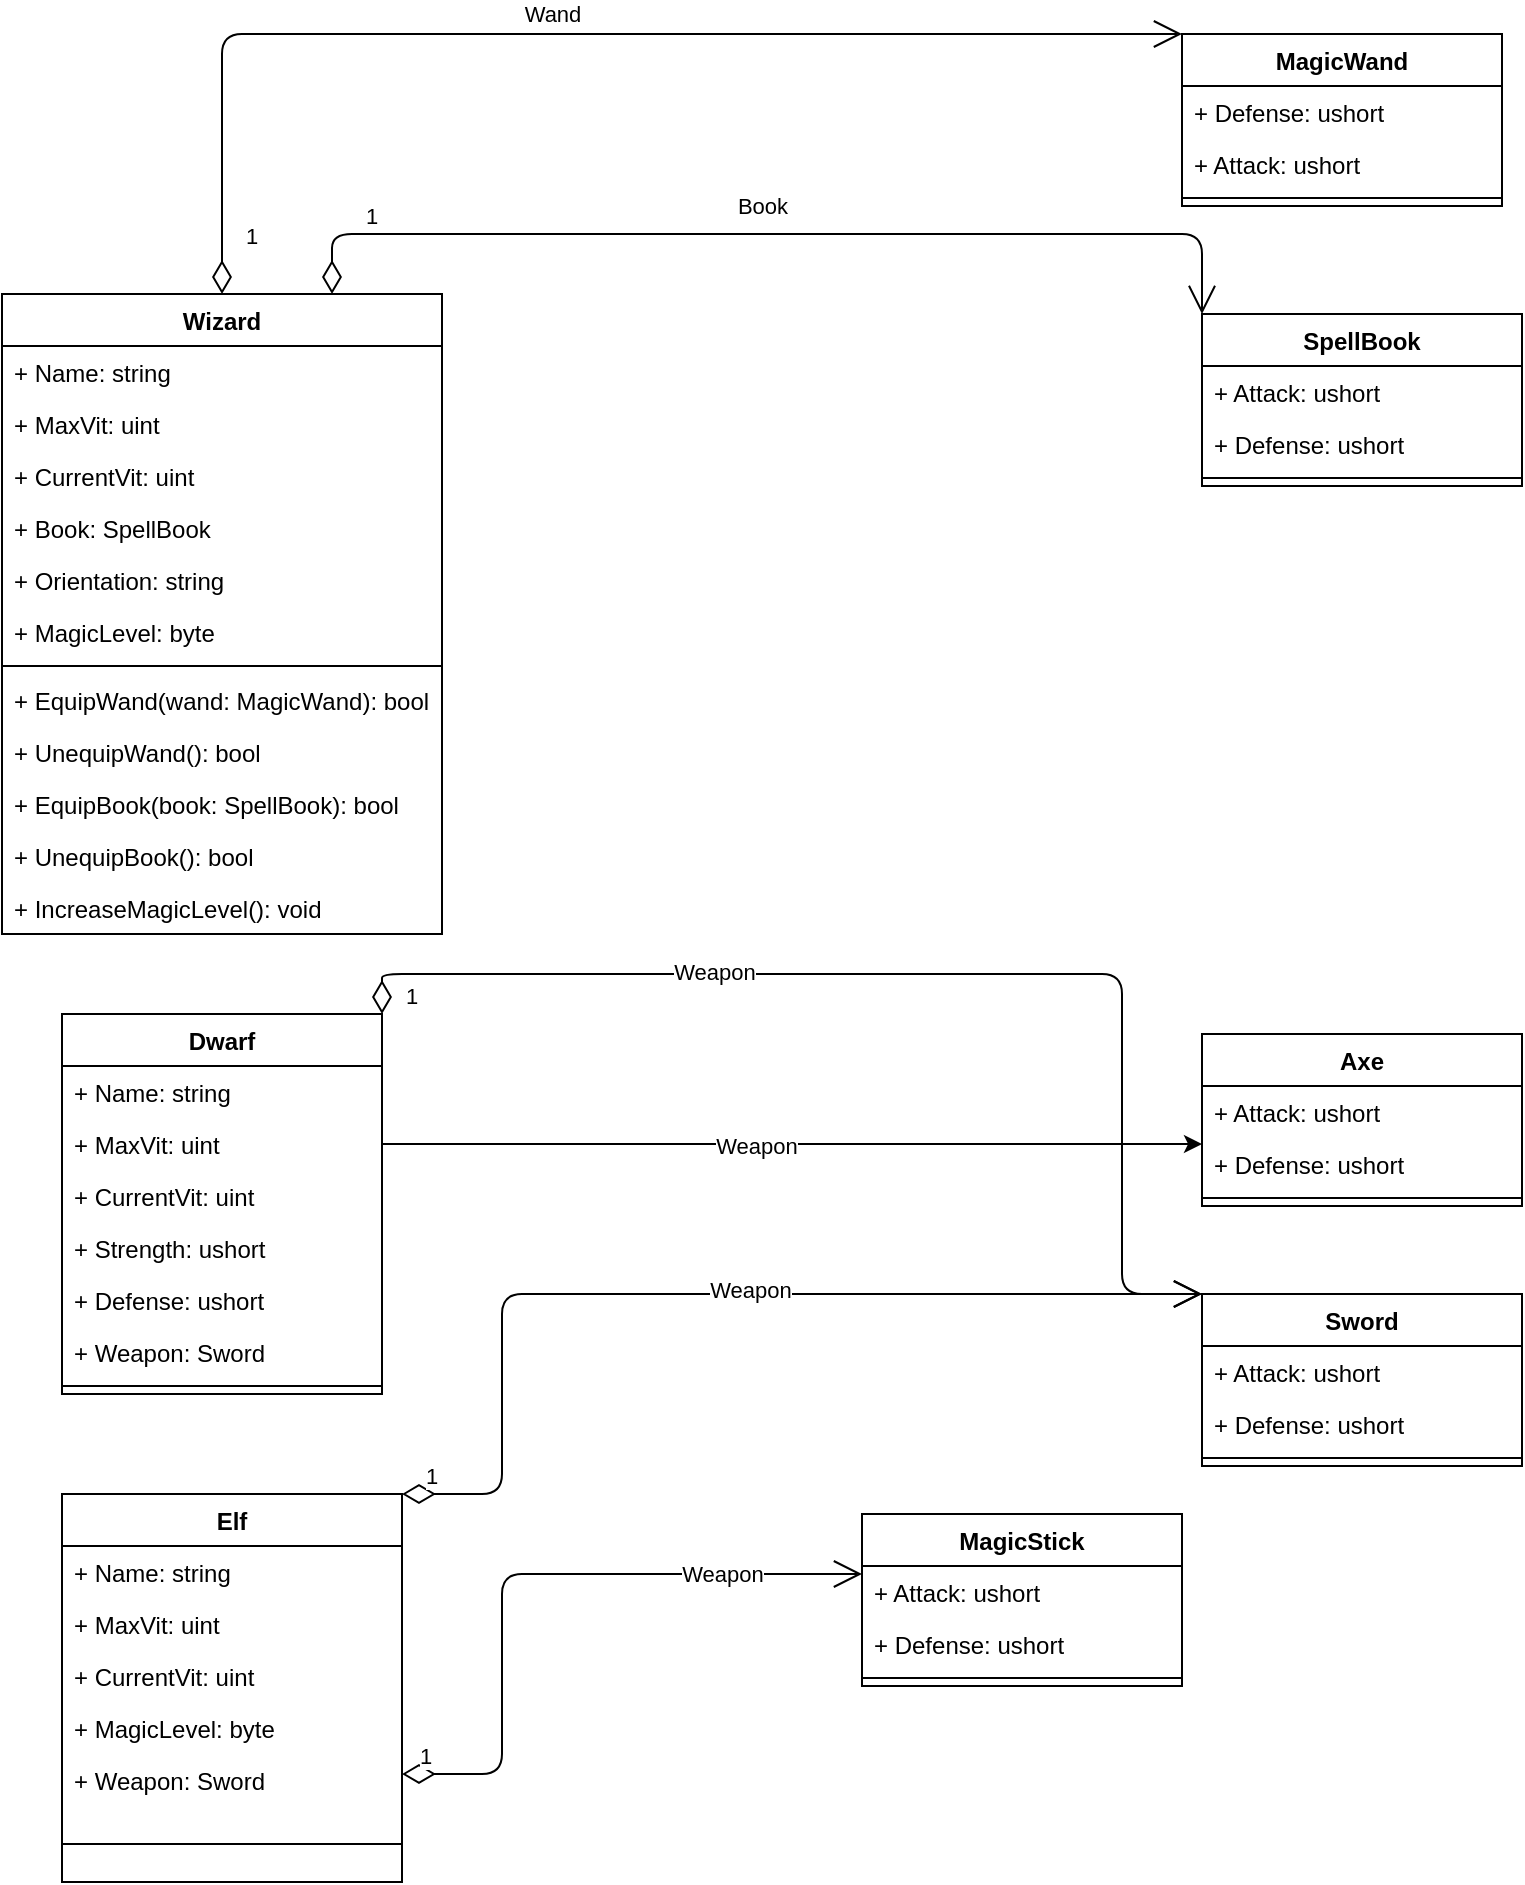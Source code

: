 <mxfile>
    <diagram id="q3su5e_mNZvqEO0EUkKi" name="Page-1">
        <mxGraphModel dx="569" dy="1687" grid="1" gridSize="10" guides="1" tooltips="1" connect="1" arrows="1" fold="1" page="1" pageScale="1" pageWidth="827" pageHeight="1169" math="0" shadow="0">
            <root>
                <mxCell id="0"/>
                <mxCell id="1" parent="0"/>
                <mxCell id="DfV67dtDx3wEj1eyCSDH-1" value="Dwarf" style="swimlane;fontStyle=1;align=center;verticalAlign=top;childLayout=stackLayout;horizontal=1;startSize=26;horizontalStack=0;resizeParent=1;resizeParentMax=0;resizeLast=0;collapsible=1;marginBottom=0;" parent="1" vertex="1">
                    <mxGeometry x="40" y="370" width="160" height="190" as="geometry"/>
                </mxCell>
                <mxCell id="42" value="+ Name: string" style="text;strokeColor=none;fillColor=none;align=left;verticalAlign=top;spacingLeft=4;spacingRight=4;overflow=hidden;rotatable=0;points=[[0,0.5],[1,0.5]];portConstraint=eastwest;" parent="DfV67dtDx3wEj1eyCSDH-1" vertex="1">
                    <mxGeometry y="26" width="160" height="26" as="geometry"/>
                </mxCell>
                <mxCell id="9" value="+ MaxVit: uint" style="text;strokeColor=none;fillColor=none;align=left;verticalAlign=top;spacingLeft=4;spacingRight=4;overflow=hidden;rotatable=0;points=[[0,0.5],[1,0.5]];portConstraint=eastwest;" parent="DfV67dtDx3wEj1eyCSDH-1" vertex="1">
                    <mxGeometry y="52" width="160" height="26" as="geometry"/>
                </mxCell>
                <mxCell id="10" value="+ CurrentVit: uint" style="text;strokeColor=none;fillColor=none;align=left;verticalAlign=top;spacingLeft=4;spacingRight=4;overflow=hidden;rotatable=0;points=[[0,0.5],[1,0.5]];portConstraint=eastwest;" parent="DfV67dtDx3wEj1eyCSDH-1" vertex="1">
                    <mxGeometry y="78" width="160" height="26" as="geometry"/>
                </mxCell>
                <mxCell id="DfV67dtDx3wEj1eyCSDH-2" value="+ Strength: ushort" style="text;strokeColor=none;fillColor=none;align=left;verticalAlign=top;spacingLeft=4;spacingRight=4;overflow=hidden;rotatable=0;points=[[0,0.5],[1,0.5]];portConstraint=eastwest;" parent="DfV67dtDx3wEj1eyCSDH-1" vertex="1">
                    <mxGeometry y="104" width="160" height="26" as="geometry"/>
                </mxCell>
                <mxCell id="DfV67dtDx3wEj1eyCSDH-4" value="+ Defense: ushort" style="text;strokeColor=none;fillColor=none;align=left;verticalAlign=top;spacingLeft=4;spacingRight=4;overflow=hidden;rotatable=0;points=[[0,0.5],[1,0.5]];portConstraint=eastwest;" parent="DfV67dtDx3wEj1eyCSDH-1" vertex="1">
                    <mxGeometry y="130" width="160" height="26" as="geometry"/>
                </mxCell>
                <mxCell id="3" value="+ Weapon: Sword" style="text;strokeColor=none;fillColor=none;align=left;verticalAlign=top;spacingLeft=4;spacingRight=4;overflow=hidden;rotatable=0;points=[[0,0.5],[1,0.5]];portConstraint=eastwest;" parent="DfV67dtDx3wEj1eyCSDH-1" vertex="1">
                    <mxGeometry y="156" width="160" height="26" as="geometry"/>
                </mxCell>
                <mxCell id="DfV67dtDx3wEj1eyCSDH-3" value="" style="line;strokeWidth=1;fillColor=none;align=left;verticalAlign=middle;spacingTop=-1;spacingLeft=3;spacingRight=3;rotatable=0;labelPosition=right;points=[];portConstraint=eastwest;" parent="DfV67dtDx3wEj1eyCSDH-1" vertex="1">
                    <mxGeometry y="182" width="160" height="8" as="geometry"/>
                </mxCell>
                <mxCell id="DfV67dtDx3wEj1eyCSDH-5" value="Wizard" style="swimlane;fontStyle=1;align=center;verticalAlign=top;childLayout=stackLayout;horizontal=1;startSize=26;horizontalStack=0;resizeParent=1;resizeParentMax=0;resizeLast=0;collapsible=1;marginBottom=0;" parent="1" vertex="1">
                    <mxGeometry x="10" y="10" width="220" height="320" as="geometry"/>
                </mxCell>
                <mxCell id="43" value="+ Name: string" style="text;strokeColor=none;fillColor=none;align=left;verticalAlign=top;spacingLeft=4;spacingRight=4;overflow=hidden;rotatable=0;points=[[0,0.5],[1,0.5]];portConstraint=eastwest;" parent="DfV67dtDx3wEj1eyCSDH-5" vertex="1">
                    <mxGeometry y="26" width="220" height="26" as="geometry"/>
                </mxCell>
                <mxCell id="5" value="+ MaxVit: uint" style="text;strokeColor=none;fillColor=none;align=left;verticalAlign=top;spacingLeft=4;spacingRight=4;overflow=hidden;rotatable=0;points=[[0,0.5],[1,0.5]];portConstraint=eastwest;" parent="DfV67dtDx3wEj1eyCSDH-5" vertex="1">
                    <mxGeometry y="52" width="220" height="26" as="geometry"/>
                </mxCell>
                <mxCell id="6" value="+ CurrentVit: uint" style="text;strokeColor=none;fillColor=none;align=left;verticalAlign=top;spacingLeft=4;spacingRight=4;overflow=hidden;rotatable=0;points=[[0,0.5],[1,0.5]];portConstraint=eastwest;" parent="DfV67dtDx3wEj1eyCSDH-5" vertex="1">
                    <mxGeometry y="78" width="220" height="26" as="geometry"/>
                </mxCell>
                <mxCell id="DfV67dtDx3wEj1eyCSDH-16" value="+ Book: SpellBook" style="text;strokeColor=none;fillColor=none;align=left;verticalAlign=top;spacingLeft=4;spacingRight=4;overflow=hidden;rotatable=0;points=[[0,0.5],[1,0.5]];portConstraint=eastwest;" parent="DfV67dtDx3wEj1eyCSDH-5" vertex="1">
                    <mxGeometry y="104" width="220" height="26" as="geometry"/>
                </mxCell>
                <mxCell id="DfV67dtDx3wEj1eyCSDH-19" value="+ Orientation: string" style="text;strokeColor=none;fillColor=none;align=left;verticalAlign=top;spacingLeft=4;spacingRight=4;overflow=hidden;rotatable=0;points=[[0,0.5],[1,0.5]];portConstraint=eastwest;" parent="DfV67dtDx3wEj1eyCSDH-5" vertex="1">
                    <mxGeometry y="130" width="220" height="26" as="geometry"/>
                </mxCell>
                <mxCell id="DfV67dtDx3wEj1eyCSDH-20" value="+ MagicLevel: byte" style="text;strokeColor=none;fillColor=none;align=left;verticalAlign=top;spacingLeft=4;spacingRight=4;overflow=hidden;rotatable=0;points=[[0,0.5],[1,0.5]];portConstraint=eastwest;" parent="DfV67dtDx3wEj1eyCSDH-5" vertex="1">
                    <mxGeometry y="156" width="220" height="26" as="geometry"/>
                </mxCell>
                <mxCell id="DfV67dtDx3wEj1eyCSDH-7" value="" style="line;strokeWidth=1;fillColor=none;align=left;verticalAlign=middle;spacingTop=-1;spacingLeft=3;spacingRight=3;rotatable=0;labelPosition=right;points=[];portConstraint=eastwest;" parent="DfV67dtDx3wEj1eyCSDH-5" vertex="1">
                    <mxGeometry y="182" width="220" height="8" as="geometry"/>
                </mxCell>
                <mxCell id="DfV67dtDx3wEj1eyCSDH-8" value="+ EquipWand(wand: MagicWand): bool" style="text;strokeColor=none;fillColor=none;align=left;verticalAlign=top;spacingLeft=4;spacingRight=4;overflow=hidden;rotatable=0;points=[[0,0.5],[1,0.5]];portConstraint=eastwest;" parent="DfV67dtDx3wEj1eyCSDH-5" vertex="1">
                    <mxGeometry y="190" width="220" height="26" as="geometry"/>
                </mxCell>
                <mxCell id="DfV67dtDx3wEj1eyCSDH-15" value="+ UnequipWand(): bool" style="text;strokeColor=none;fillColor=none;align=left;verticalAlign=top;spacingLeft=4;spacingRight=4;overflow=hidden;rotatable=0;points=[[0,0.5],[1,0.5]];portConstraint=eastwest;" parent="DfV67dtDx3wEj1eyCSDH-5" vertex="1">
                    <mxGeometry y="216" width="220" height="26" as="geometry"/>
                </mxCell>
                <mxCell id="DfV67dtDx3wEj1eyCSDH-17" value="+ EquipBook(book: SpellBook): bool" style="text;strokeColor=none;fillColor=none;align=left;verticalAlign=top;spacingLeft=4;spacingRight=4;overflow=hidden;rotatable=0;points=[[0,0.5],[1,0.5]];portConstraint=eastwest;" parent="DfV67dtDx3wEj1eyCSDH-5" vertex="1">
                    <mxGeometry y="242" width="220" height="26" as="geometry"/>
                </mxCell>
                <mxCell id="DfV67dtDx3wEj1eyCSDH-18" value="+ UnequipBook(): bool" style="text;strokeColor=none;fillColor=none;align=left;verticalAlign=top;spacingLeft=4;spacingRight=4;overflow=hidden;rotatable=0;points=[[0,0.5],[1,0.5]];portConstraint=eastwest;" parent="DfV67dtDx3wEj1eyCSDH-5" vertex="1">
                    <mxGeometry y="268" width="220" height="26" as="geometry"/>
                </mxCell>
                <mxCell id="DfV67dtDx3wEj1eyCSDH-21" value="+ IncreaseMagicLevel(): void" style="text;strokeColor=none;fillColor=none;align=left;verticalAlign=top;spacingLeft=4;spacingRight=4;overflow=hidden;rotatable=0;points=[[0,0.5],[1,0.5]];portConstraint=eastwest;" parent="DfV67dtDx3wEj1eyCSDH-5" vertex="1">
                    <mxGeometry y="294" width="220" height="26" as="geometry"/>
                </mxCell>
                <mxCell id="DfV67dtDx3wEj1eyCSDH-9" value="Elf" style="swimlane;fontStyle=1;align=center;verticalAlign=top;childLayout=stackLayout;horizontal=1;startSize=26;horizontalStack=0;resizeParent=1;resizeParentMax=0;resizeLast=0;collapsible=1;marginBottom=0;" parent="1" vertex="1">
                    <mxGeometry x="40" y="610" width="170" height="194" as="geometry"/>
                </mxCell>
                <mxCell id="44" value="+ Name: string" style="text;strokeColor=none;fillColor=none;align=left;verticalAlign=top;spacingLeft=4;spacingRight=4;overflow=hidden;rotatable=0;points=[[0,0.5],[1,0.5]];portConstraint=eastwest;" parent="DfV67dtDx3wEj1eyCSDH-9" vertex="1">
                    <mxGeometry y="26" width="170" height="26" as="geometry"/>
                </mxCell>
                <mxCell id="7" value="+ MaxVit: uint" style="text;strokeColor=none;fillColor=none;align=left;verticalAlign=top;spacingLeft=4;spacingRight=4;overflow=hidden;rotatable=0;points=[[0,0.5],[1,0.5]];portConstraint=eastwest;" parent="DfV67dtDx3wEj1eyCSDH-9" vertex="1">
                    <mxGeometry y="52" width="170" height="26" as="geometry"/>
                </mxCell>
                <mxCell id="8" value="+ CurrentVit: uint" style="text;strokeColor=none;fillColor=none;align=left;verticalAlign=top;spacingLeft=4;spacingRight=4;overflow=hidden;rotatable=0;points=[[0,0.5],[1,0.5]];portConstraint=eastwest;" parent="DfV67dtDx3wEj1eyCSDH-9" vertex="1">
                    <mxGeometry y="78" width="170" height="26" as="geometry"/>
                </mxCell>
                <mxCell id="DfV67dtDx3wEj1eyCSDH-22" value="+ MagicLevel: byte" style="text;strokeColor=none;fillColor=none;align=left;verticalAlign=top;spacingLeft=4;spacingRight=4;overflow=hidden;rotatable=0;points=[[0,0.5],[1,0.5]];portConstraint=eastwest;" parent="DfV67dtDx3wEj1eyCSDH-9" vertex="1">
                    <mxGeometry y="104" width="170" height="26" as="geometry"/>
                </mxCell>
                <mxCell id="DfV67dtDx3wEj1eyCSDH-23" value="+ Weapon: Sword" style="text;strokeColor=none;fillColor=none;align=left;verticalAlign=top;spacingLeft=4;spacingRight=4;overflow=hidden;rotatable=0;points=[[0,0.5],[1,0.5]];portConstraint=eastwest;" parent="DfV67dtDx3wEj1eyCSDH-9" vertex="1">
                    <mxGeometry y="130" width="170" height="26" as="geometry"/>
                </mxCell>
                <mxCell id="DfV67dtDx3wEj1eyCSDH-11" value="" style="line;strokeWidth=1;fillColor=none;align=left;verticalAlign=middle;spacingTop=-1;spacingLeft=3;spacingRight=3;rotatable=0;labelPosition=right;points=[];portConstraint=eastwest;" parent="DfV67dtDx3wEj1eyCSDH-9" vertex="1">
                    <mxGeometry y="156" width="170" height="38" as="geometry"/>
                </mxCell>
                <mxCell id="11" value="MagicWand" style="swimlane;fontStyle=1;align=center;verticalAlign=top;childLayout=stackLayout;horizontal=1;startSize=26;horizontalStack=0;resizeParent=1;resizeParentMax=0;resizeLast=0;collapsible=1;marginBottom=0;" parent="1" vertex="1">
                    <mxGeometry x="600" y="-120" width="160" height="86" as="geometry"/>
                </mxCell>
                <mxCell id="15" value="+ Defense: ushort" style="text;strokeColor=none;fillColor=none;align=left;verticalAlign=top;spacingLeft=4;spacingRight=4;overflow=hidden;rotatable=0;points=[[0,0.5],[1,0.5]];portConstraint=eastwest;" parent="11" vertex="1">
                    <mxGeometry y="26" width="160" height="26" as="geometry"/>
                </mxCell>
                <mxCell id="12" value="+ Attack: ushort" style="text;strokeColor=none;fillColor=none;align=left;verticalAlign=top;spacingLeft=4;spacingRight=4;overflow=hidden;rotatable=0;points=[[0,0.5],[1,0.5]];portConstraint=eastwest;" parent="11" vertex="1">
                    <mxGeometry y="52" width="160" height="26" as="geometry"/>
                </mxCell>
                <mxCell id="13" value="" style="line;strokeWidth=1;fillColor=none;align=left;verticalAlign=middle;spacingTop=-1;spacingLeft=3;spacingRight=3;rotatable=0;labelPosition=right;points=[];portConstraint=eastwest;" parent="11" vertex="1">
                    <mxGeometry y="78" width="160" height="8" as="geometry"/>
                </mxCell>
                <mxCell id="16" value="Sword" style="swimlane;fontStyle=1;align=center;verticalAlign=top;childLayout=stackLayout;horizontal=1;startSize=26;horizontalStack=0;resizeParent=1;resizeParentMax=0;resizeLast=0;collapsible=1;marginBottom=0;" parent="1" vertex="1">
                    <mxGeometry x="610" y="510" width="160" height="86" as="geometry"/>
                </mxCell>
                <mxCell id="17" value="+ Attack: ushort" style="text;strokeColor=none;fillColor=none;align=left;verticalAlign=top;spacingLeft=4;spacingRight=4;overflow=hidden;rotatable=0;points=[[0,0.5],[1,0.5]];portConstraint=eastwest;" parent="16" vertex="1">
                    <mxGeometry y="26" width="160" height="26" as="geometry"/>
                </mxCell>
                <mxCell id="18" value="+ Defense: ushort" style="text;strokeColor=none;fillColor=none;align=left;verticalAlign=top;spacingLeft=4;spacingRight=4;overflow=hidden;rotatable=0;points=[[0,0.5],[1,0.5]];portConstraint=eastwest;" parent="16" vertex="1">
                    <mxGeometry y="52" width="160" height="26" as="geometry"/>
                </mxCell>
                <mxCell id="19" value="" style="line;strokeWidth=1;fillColor=none;align=left;verticalAlign=middle;spacingTop=-1;spacingLeft=3;spacingRight=3;rotatable=0;labelPosition=right;points=[];portConstraint=eastwest;" parent="16" vertex="1">
                    <mxGeometry y="78" width="160" height="8" as="geometry"/>
                </mxCell>
                <mxCell id="20" value="SpellBook" style="swimlane;fontStyle=1;align=center;verticalAlign=top;childLayout=stackLayout;horizontal=1;startSize=26;horizontalStack=0;resizeParent=1;resizeParentMax=0;resizeLast=0;collapsible=1;marginBottom=0;" parent="1" vertex="1">
                    <mxGeometry x="610" y="20" width="160" height="86" as="geometry"/>
                </mxCell>
                <mxCell id="21" value="+ Attack: ushort" style="text;strokeColor=none;fillColor=none;align=left;verticalAlign=top;spacingLeft=4;spacingRight=4;overflow=hidden;rotatable=0;points=[[0,0.5],[1,0.5]];portConstraint=eastwest;" parent="20" vertex="1">
                    <mxGeometry y="26" width="160" height="26" as="geometry"/>
                </mxCell>
                <mxCell id="22" value="+ Defense: ushort" style="text;strokeColor=none;fillColor=none;align=left;verticalAlign=top;spacingLeft=4;spacingRight=4;overflow=hidden;rotatable=0;points=[[0,0.5],[1,0.5]];portConstraint=eastwest;" parent="20" vertex="1">
                    <mxGeometry y="52" width="160" height="26" as="geometry"/>
                </mxCell>
                <mxCell id="23" value="" style="line;strokeWidth=1;fillColor=none;align=left;verticalAlign=middle;spacingTop=-1;spacingLeft=3;spacingRight=3;rotatable=0;labelPosition=right;points=[];portConstraint=eastwest;" parent="20" vertex="1">
                    <mxGeometry y="78" width="160" height="8" as="geometry"/>
                </mxCell>
                <mxCell id="26" value="1" style="endArrow=open;html=1;endSize=12;startArrow=diamondThin;startSize=14;startFill=0;edgeStyle=orthogonalEdgeStyle;align=left;verticalAlign=bottom;exitX=0.5;exitY=0;exitDx=0;exitDy=0;entryX=0;entryY=0;entryDx=0;entryDy=0;" parent="1" source="DfV67dtDx3wEj1eyCSDH-5" target="11" edge="1">
                    <mxGeometry x="-0.933" y="-10" relative="1" as="geometry">
                        <mxPoint x="290" y="200" as="sourcePoint"/>
                        <mxPoint x="450" y="200" as="targetPoint"/>
                        <Array as="points">
                            <mxPoint x="120" y="-120"/>
                        </Array>
                        <mxPoint as="offset"/>
                    </mxGeometry>
                </mxCell>
                <mxCell id="28" value="Wand" style="edgeLabel;html=1;align=center;verticalAlign=middle;resizable=0;points=[];" parent="26" vertex="1" connectable="0">
                    <mxGeometry x="-0.13" y="-1" relative="1" as="geometry">
                        <mxPoint x="29" y="-11" as="offset"/>
                    </mxGeometry>
                </mxCell>
                <mxCell id="31" value="1" style="endArrow=open;html=1;endSize=12;startArrow=diamondThin;startSize=14;startFill=0;edgeStyle=orthogonalEdgeStyle;align=left;verticalAlign=bottom;exitX=0.75;exitY=0;exitDx=0;exitDy=0;entryX=0;entryY=0;entryDx=0;entryDy=0;" parent="1" source="DfV67dtDx3wEj1eyCSDH-5" target="20" edge="1">
                    <mxGeometry x="-0.822" relative="1" as="geometry">
                        <mxPoint x="130" y="20" as="sourcePoint"/>
                        <mxPoint x="610" y="-110" as="targetPoint"/>
                        <Array as="points">
                            <mxPoint x="175" y="-20"/>
                            <mxPoint x="610" y="-20"/>
                        </Array>
                        <mxPoint as="offset"/>
                    </mxGeometry>
                </mxCell>
                <mxCell id="32" value="Book" style="edgeLabel;html=1;align=center;verticalAlign=middle;resizable=0;points=[];" parent="31" vertex="1" connectable="0">
                    <mxGeometry x="-0.13" y="-1" relative="1" as="geometry">
                        <mxPoint x="25" y="-15" as="offset"/>
                    </mxGeometry>
                </mxCell>
                <mxCell id="34" value="1" style="endArrow=open;html=1;endSize=12;startArrow=diamondThin;startSize=14;startFill=0;edgeStyle=orthogonalEdgeStyle;align=left;verticalAlign=bottom;exitX=1;exitY=0;exitDx=0;exitDy=0;entryX=0;entryY=0;entryDx=0;entryDy=0;" parent="1" source="DfV67dtDx3wEj1eyCSDH-1" target="16" edge="1">
                    <mxGeometry x="-1" y="-10" relative="1" as="geometry">
                        <mxPoint x="196" y="500" as="sourcePoint"/>
                        <mxPoint x="631" y="510" as="targetPoint"/>
                        <Array as="points">
                            <mxPoint x="200" y="350"/>
                            <mxPoint x="570" y="350"/>
                            <mxPoint x="570" y="510"/>
                        </Array>
                        <mxPoint as="offset"/>
                    </mxGeometry>
                </mxCell>
                <mxCell id="57" value="Weapon" style="edgeLabel;html=1;align=center;verticalAlign=middle;resizable=0;points=[];" parent="34" vertex="1" connectable="0">
                    <mxGeometry x="-0.369" y="1" relative="1" as="geometry">
                        <mxPoint as="offset"/>
                    </mxGeometry>
                </mxCell>
                <mxCell id="36" value="1" style="endArrow=open;html=1;endSize=12;startArrow=diamondThin;startSize=14;startFill=0;edgeStyle=orthogonalEdgeStyle;align=left;verticalAlign=bottom;entryX=0;entryY=0;entryDx=0;entryDy=0;exitX=1;exitY=0;exitDx=0;exitDy=0;" parent="1" source="DfV67dtDx3wEj1eyCSDH-9" target="16" edge="1">
                    <mxGeometry x="-0.96" relative="1" as="geometry">
                        <mxPoint x="230" y="570" as="sourcePoint"/>
                        <mxPoint x="570" y="500" as="targetPoint"/>
                        <Array as="points">
                            <mxPoint x="260" y="610"/>
                            <mxPoint x="260" y="510"/>
                        </Array>
                        <mxPoint as="offset"/>
                    </mxGeometry>
                </mxCell>
                <mxCell id="58" value="Weapon" style="edgeLabel;html=1;align=center;verticalAlign=middle;resizable=0;points=[];" parent="36" vertex="1" connectable="0">
                    <mxGeometry x="0.096" y="2" relative="1" as="geometry">
                        <mxPoint as="offset"/>
                    </mxGeometry>
                </mxCell>
                <mxCell id="38" value="Axe" style="swimlane;fontStyle=1;align=center;verticalAlign=top;childLayout=stackLayout;horizontal=1;startSize=26;horizontalStack=0;resizeParent=1;resizeParentMax=0;resizeLast=0;collapsible=1;marginBottom=0;" parent="1" vertex="1">
                    <mxGeometry x="610" y="380" width="160" height="86" as="geometry"/>
                </mxCell>
                <mxCell id="39" value="+ Attack: ushort" style="text;strokeColor=none;fillColor=none;align=left;verticalAlign=top;spacingLeft=4;spacingRight=4;overflow=hidden;rotatable=0;points=[[0,0.5],[1,0.5]];portConstraint=eastwest;" parent="38" vertex="1">
                    <mxGeometry y="26" width="160" height="26" as="geometry"/>
                </mxCell>
                <mxCell id="40" value="+ Defense: ushort" style="text;strokeColor=none;fillColor=none;align=left;verticalAlign=top;spacingLeft=4;spacingRight=4;overflow=hidden;rotatable=0;points=[[0,0.5],[1,0.5]];portConstraint=eastwest;" parent="38" vertex="1">
                    <mxGeometry y="52" width="160" height="26" as="geometry"/>
                </mxCell>
                <mxCell id="41" value="" style="line;strokeWidth=1;fillColor=none;align=left;verticalAlign=middle;spacingTop=-1;spacingLeft=3;spacingRight=3;rotatable=0;labelPosition=right;points=[];portConstraint=eastwest;" parent="38" vertex="1">
                    <mxGeometry y="78" width="160" height="8" as="geometry"/>
                </mxCell>
                <mxCell id="45" value="MagicStick" style="swimlane;fontStyle=1;align=center;verticalAlign=top;childLayout=stackLayout;horizontal=1;startSize=26;horizontalStack=0;resizeParent=1;resizeParentMax=0;resizeLast=0;collapsible=1;marginBottom=0;" parent="1" vertex="1">
                    <mxGeometry x="440" y="620" width="160" height="86" as="geometry"/>
                </mxCell>
                <mxCell id="46" value="+ Attack: ushort" style="text;strokeColor=none;fillColor=none;align=left;verticalAlign=top;spacingLeft=4;spacingRight=4;overflow=hidden;rotatable=0;points=[[0,0.5],[1,0.5]];portConstraint=eastwest;" parent="45" vertex="1">
                    <mxGeometry y="26" width="160" height="26" as="geometry"/>
                </mxCell>
                <mxCell id="47" value="+ Defense: ushort" style="text;strokeColor=none;fillColor=none;align=left;verticalAlign=top;spacingLeft=4;spacingRight=4;overflow=hidden;rotatable=0;points=[[0,0.5],[1,0.5]];portConstraint=eastwest;" parent="45" vertex="1">
                    <mxGeometry y="52" width="160" height="26" as="geometry"/>
                </mxCell>
                <mxCell id="48" value="" style="line;strokeWidth=1;fillColor=none;align=left;verticalAlign=middle;spacingTop=-1;spacingLeft=3;spacingRight=3;rotatable=0;labelPosition=right;points=[];portConstraint=eastwest;" parent="45" vertex="1">
                    <mxGeometry y="78" width="160" height="8" as="geometry"/>
                </mxCell>
                <mxCell id="53" value="1" style="endArrow=open;html=1;endSize=12;startArrow=diamondThin;startSize=14;startFill=0;edgeStyle=orthogonalEdgeStyle;align=left;verticalAlign=bottom;exitX=1;exitY=0;exitDx=0;exitDy=0;" parent="1" edge="1">
                    <mxGeometry x="-0.96" relative="1" as="geometry">
                        <mxPoint x="210" y="750" as="sourcePoint"/>
                        <mxPoint x="440" y="650" as="targetPoint"/>
                        <Array as="points">
                            <mxPoint x="260" y="750"/>
                            <mxPoint x="260" y="650"/>
                        </Array>
                        <mxPoint as="offset"/>
                    </mxGeometry>
                </mxCell>
                <mxCell id="60" value="Weapon" style="edgeLabel;html=1;align=center;verticalAlign=middle;resizable=0;points=[];" parent="53" vertex="1" connectable="0">
                    <mxGeometry x="0.575" relative="1" as="geometry">
                        <mxPoint as="offset"/>
                    </mxGeometry>
                </mxCell>
                <mxCell id="55" style="edgeStyle=orthogonalEdgeStyle;rounded=0;orthogonalLoop=1;jettySize=auto;html=1;exitX=1;exitY=0.5;exitDx=0;exitDy=0;" parent="1" source="9" edge="1">
                    <mxGeometry relative="1" as="geometry">
                        <mxPoint x="610" y="435" as="targetPoint"/>
                    </mxGeometry>
                </mxCell>
                <mxCell id="56" value="Weapon" style="edgeLabel;html=1;align=center;verticalAlign=middle;resizable=0;points=[];" parent="55" vertex="1" connectable="0">
                    <mxGeometry x="-0.088" y="-1" relative="1" as="geometry">
                        <mxPoint as="offset"/>
                    </mxGeometry>
                </mxCell>
            </root>
        </mxGraphModel>
    </diagram>
</mxfile>